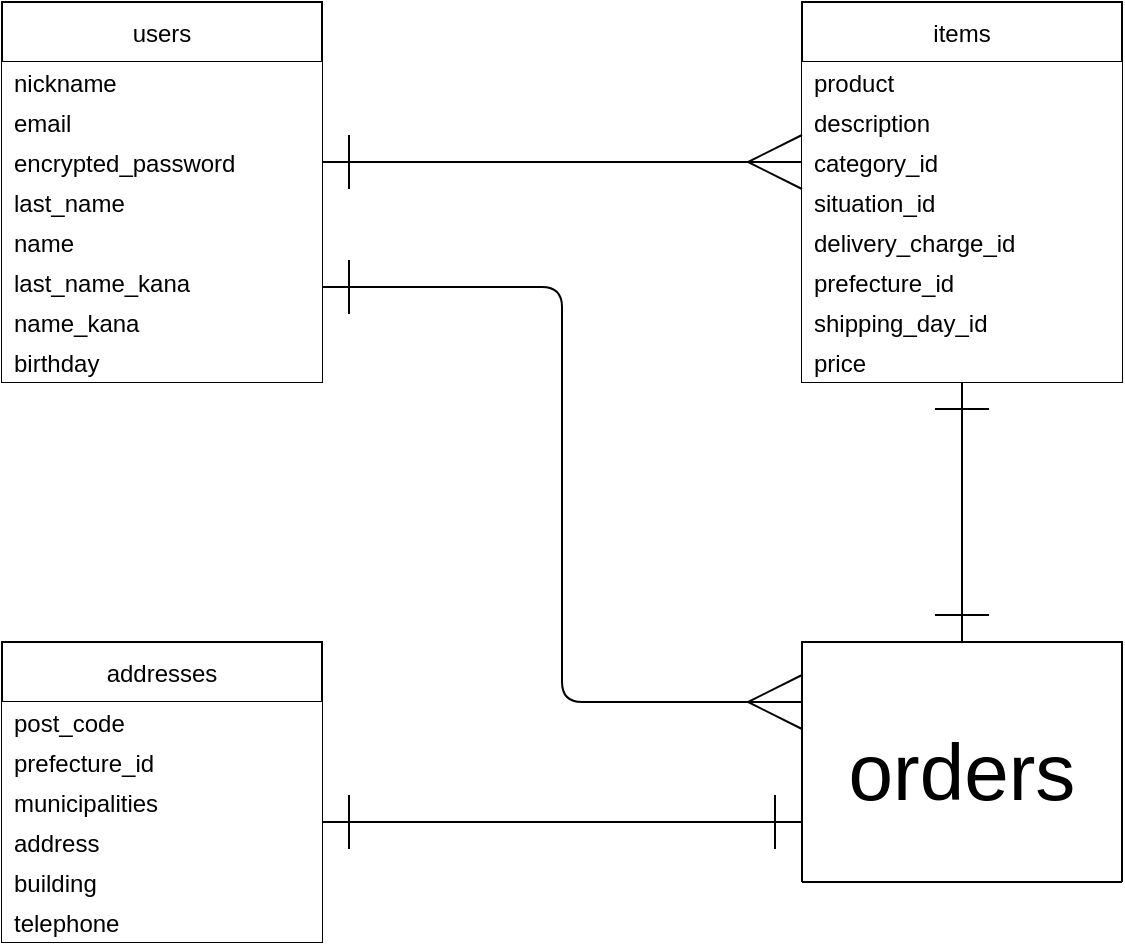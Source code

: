 <mxfile>
    <diagram id="wSBcJrNzLc8PCi10B_7c" name="ページ1">
        <mxGraphModel dx="659" dy="585" grid="1" gridSize="10" guides="1" tooltips="1" connect="1" arrows="1" fold="1" page="1" pageScale="1" pageWidth="827" pageHeight="1169" background="none" math="0" shadow="0">
            <root>
                <mxCell id="0"/>
                <mxCell id="1" parent="0"/>
                <mxCell id="6" value="users" style="swimlane;fontStyle=0;childLayout=stackLayout;horizontal=1;startSize=30;horizontalStack=0;resizeParent=1;resizeParentMax=0;resizeLast=0;collapsible=1;marginBottom=0;labelBorderColor=none;verticalAlign=middle;" parent="1" vertex="1">
                    <mxGeometry x="40" y="40" width="160" height="190" as="geometry"/>
                </mxCell>
                <mxCell id="8" value="nickname" style="text;strokeColor=none;fillColor=default;align=left;verticalAlign=middle;spacingLeft=4;spacingRight=4;overflow=hidden;points=[[0,0.5],[1,0.5]];portConstraint=eastwest;rotatable=0;labelBorderColor=none;" parent="6" vertex="1">
                    <mxGeometry y="30" width="160" height="20" as="geometry"/>
                </mxCell>
                <mxCell id="9" value="email" style="text;strokeColor=none;fillColor=default;align=left;verticalAlign=middle;spacingLeft=4;spacingRight=4;overflow=hidden;points=[[0,0.5],[1,0.5]];portConstraint=eastwest;rotatable=0;labelBorderColor=none;rounded=0;" parent="6" vertex="1">
                    <mxGeometry y="50" width="160" height="20" as="geometry"/>
                </mxCell>
                <mxCell id="10" value="encrypted_password" style="text;strokeColor=none;fillColor=default;align=left;verticalAlign=middle;spacingLeft=4;spacingRight=4;overflow=hidden;points=[[0,0.5],[1,0.5]];portConstraint=eastwest;rotatable=0;labelBorderColor=none;" parent="6" vertex="1">
                    <mxGeometry y="70" width="160" height="20" as="geometry"/>
                </mxCell>
                <mxCell id="12" value="last_name" style="text;strokeColor=none;fillColor=default;align=left;verticalAlign=middle;spacingLeft=4;spacingRight=4;overflow=hidden;points=[[0,0.5],[1,0.5]];portConstraint=eastwest;rotatable=0;labelBorderColor=none;" parent="6" vertex="1">
                    <mxGeometry y="90" width="160" height="20" as="geometry"/>
                </mxCell>
                <mxCell id="48" value="name" style="text;strokeColor=none;fillColor=default;align=left;verticalAlign=middle;spacingLeft=4;spacingRight=4;overflow=hidden;points=[[0,0.5],[1,0.5]];portConstraint=eastwest;rotatable=0;labelBorderColor=none;" parent="6" vertex="1">
                    <mxGeometry y="110" width="160" height="20" as="geometry"/>
                </mxCell>
                <mxCell id="49" value="last_name_kana" style="text;strokeColor=none;fillColor=default;align=left;verticalAlign=middle;spacingLeft=4;spacingRight=4;overflow=hidden;points=[[0,0.5],[1,0.5]];portConstraint=eastwest;rotatable=0;labelBorderColor=none;" parent="6" vertex="1">
                    <mxGeometry y="130" width="160" height="20" as="geometry"/>
                </mxCell>
                <mxCell id="14" value="name_kana" style="text;strokeColor=none;fillColor=default;align=left;verticalAlign=middle;spacingLeft=4;spacingRight=4;overflow=hidden;points=[[0,0.5],[1,0.5]];portConstraint=eastwest;rotatable=0;labelBorderColor=none;" parent="6" vertex="1">
                    <mxGeometry y="150" width="160" height="20" as="geometry"/>
                </mxCell>
                <mxCell id="15" value="birthday" style="text;strokeColor=none;fillColor=default;align=left;verticalAlign=middle;spacingLeft=4;spacingRight=4;overflow=hidden;points=[[0,0.5],[1,0.5]];portConstraint=eastwest;rotatable=0;labelBorderColor=none;" parent="6" vertex="1">
                    <mxGeometry y="170" width="160" height="20" as="geometry"/>
                </mxCell>
                <mxCell id="47" style="edgeStyle=none;html=1;exitX=0.5;exitY=1;exitDx=0;exitDy=0;entryX=0.5;entryY=0;entryDx=0;entryDy=0;endArrow=ERone;endFill=0;startArrow=ERone;startFill=0;endSize=25;startSize=25;" parent="1" source="17" target="28" edge="1">
                    <mxGeometry relative="1" as="geometry">
                        <mxPoint x="520" y="350" as="targetPoint"/>
                    </mxGeometry>
                </mxCell>
                <mxCell id="17" value="items" style="swimlane;fontStyle=0;childLayout=stackLayout;horizontal=1;startSize=30;horizontalStack=0;resizeParent=1;resizeParentMax=0;resizeLast=0;collapsible=1;marginBottom=0;labelBorderColor=none;verticalAlign=middle;" parent="1" vertex="1">
                    <mxGeometry x="440" y="40" width="160" height="190" as="geometry"/>
                </mxCell>
                <mxCell id="18" value="product" style="text;strokeColor=none;fillColor=default;align=left;verticalAlign=middle;spacingLeft=4;spacingRight=4;overflow=hidden;points=[[0,0.5],[1,0.5]];portConstraint=eastwest;rotatable=0;labelBorderColor=none;" parent="17" vertex="1">
                    <mxGeometry y="30" width="160" height="20" as="geometry"/>
                </mxCell>
                <mxCell id="19" value="description" style="text;strokeColor=none;fillColor=default;align=left;verticalAlign=middle;spacingLeft=4;spacingRight=4;overflow=hidden;points=[[0,0.5],[1,0.5]];portConstraint=eastwest;rotatable=0;labelBorderColor=none;rounded=0;" parent="17" vertex="1">
                    <mxGeometry y="50" width="160" height="20" as="geometry"/>
                </mxCell>
                <mxCell id="20" value="category_id" style="text;strokeColor=none;fillColor=default;align=left;verticalAlign=middle;spacingLeft=4;spacingRight=4;overflow=hidden;points=[[0,0.5],[1,0.5]];portConstraint=eastwest;rotatable=0;labelBorderColor=none;" parent="17" vertex="1">
                    <mxGeometry y="70" width="160" height="20" as="geometry"/>
                </mxCell>
                <mxCell id="21" value="situation_id" style="text;strokeColor=none;fillColor=default;align=left;verticalAlign=middle;spacingLeft=4;spacingRight=4;overflow=hidden;points=[[0,0.5],[1,0.5]];portConstraint=eastwest;rotatable=0;labelBorderColor=none;" parent="17" vertex="1">
                    <mxGeometry y="90" width="160" height="20" as="geometry"/>
                </mxCell>
                <mxCell id="22" value="delivery_charge_id" style="text;strokeColor=none;fillColor=default;align=left;verticalAlign=middle;spacingLeft=4;spacingRight=4;overflow=hidden;points=[[0,0.5],[1,0.5]];portConstraint=eastwest;rotatable=0;labelBorderColor=none;" parent="17" vertex="1">
                    <mxGeometry y="110" width="160" height="20" as="geometry"/>
                </mxCell>
                <mxCell id="23" value="prefecture_id" style="text;strokeColor=none;fillColor=default;align=left;verticalAlign=middle;spacingLeft=4;spacingRight=4;overflow=hidden;points=[[0,0.5],[1,0.5]];portConstraint=eastwest;rotatable=0;labelBorderColor=none;" parent="17" vertex="1">
                    <mxGeometry y="130" width="160" height="20" as="geometry"/>
                </mxCell>
                <mxCell id="24" value="shipping_day_id" style="text;strokeColor=none;fillColor=default;align=left;verticalAlign=middle;spacingLeft=4;spacingRight=4;overflow=hidden;points=[[0,0.5],[1,0.5]];portConstraint=eastwest;rotatable=0;labelBorderColor=none;" parent="17" vertex="1">
                    <mxGeometry y="150" width="160" height="20" as="geometry"/>
                </mxCell>
                <mxCell id="25" value="price" style="text;strokeColor=none;fillColor=default;align=left;verticalAlign=middle;spacingLeft=4;spacingRight=4;overflow=hidden;points=[[0,0.5],[1,0.5]];portConstraint=eastwest;rotatable=0;labelBorderColor=none;" parent="17" vertex="1">
                    <mxGeometry y="170" width="160" height="20" as="geometry"/>
                </mxCell>
                <mxCell id="28" value="orders" style="swimlane;fontStyle=0;childLayout=stackLayout;horizontal=1;startSize=120;horizontalStack=0;resizeParent=1;resizeParentMax=0;resizeLast=0;collapsible=1;marginBottom=0;labelBorderColor=none;verticalAlign=middle;fontSize=40;" parent="1" vertex="1">
                    <mxGeometry x="440" y="360" width="160" height="120" as="geometry"/>
                </mxCell>
                <mxCell id="39" value="" style="endArrow=ERmany;html=1;rounded=0;entryX=0;entryY=0.5;entryDx=0;entryDy=0;endFill=0;endSize=25;startSize=25;strokeColor=default;strokeWidth=1;startArrow=ERone;startFill=0;" parent="1" target="20" edge="1">
                    <mxGeometry relative="1" as="geometry">
                        <mxPoint x="200" y="120" as="sourcePoint"/>
                        <mxPoint x="360" y="120" as="targetPoint"/>
                    </mxGeometry>
                </mxCell>
                <mxCell id="50" value="addresses" style="swimlane;fontStyle=0;childLayout=stackLayout;horizontal=1;startSize=30;horizontalStack=0;resizeParent=1;resizeParentMax=0;resizeLast=0;collapsible=1;marginBottom=0;labelBorderColor=none;verticalAlign=middle;" parent="1" vertex="1">
                    <mxGeometry x="40" y="360" width="160" height="150" as="geometry"/>
                </mxCell>
                <mxCell id="55" value="post_code" style="text;strokeColor=none;fillColor=default;align=left;verticalAlign=middle;spacingLeft=4;spacingRight=4;overflow=hidden;points=[[0,0.5],[1,0.5]];portConstraint=eastwest;rotatable=0;labelBorderColor=none;" parent="50" vertex="1">
                    <mxGeometry y="30" width="160" height="20" as="geometry"/>
                </mxCell>
                <mxCell id="56" value="prefecture_id" style="text;strokeColor=none;fillColor=default;align=left;verticalAlign=middle;spacingLeft=4;spacingRight=4;overflow=hidden;points=[[0,0.5],[1,0.5]];portConstraint=eastwest;rotatable=0;labelBorderColor=none;" parent="50" vertex="1">
                    <mxGeometry y="50" width="160" height="20" as="geometry"/>
                </mxCell>
                <mxCell id="57" value="municipalities" style="text;strokeColor=none;fillColor=default;align=left;verticalAlign=middle;spacingLeft=4;spacingRight=4;overflow=hidden;points=[[0,0.5],[1,0.5]];portConstraint=eastwest;rotatable=0;labelBorderColor=none;" parent="50" vertex="1">
                    <mxGeometry y="70" width="160" height="20" as="geometry"/>
                </mxCell>
                <mxCell id="58" value="address" style="text;strokeColor=none;fillColor=default;align=left;verticalAlign=middle;spacingLeft=4;spacingRight=4;overflow=hidden;points=[[0,0.5],[1,0.5]];portConstraint=eastwest;rotatable=0;labelBorderColor=none;" parent="50" vertex="1">
                    <mxGeometry y="90" width="160" height="20" as="geometry"/>
                </mxCell>
                <mxCell id="59" value="building" style="text;strokeColor=none;fillColor=default;align=left;verticalAlign=middle;spacingLeft=4;spacingRight=4;overflow=hidden;points=[[0,0.5],[1,0.5]];portConstraint=eastwest;rotatable=0;labelBorderColor=none;" parent="50" vertex="1">
                    <mxGeometry y="110" width="160" height="20" as="geometry"/>
                </mxCell>
                <mxCell id="60" value="telephone" style="text;strokeColor=none;fillColor=default;align=left;verticalAlign=middle;spacingLeft=4;spacingRight=4;overflow=hidden;points=[[0,0.5],[1,0.5]];portConstraint=eastwest;rotatable=0;labelBorderColor=none;" parent="50" vertex="1">
                    <mxGeometry y="130" width="160" height="20" as="geometry"/>
                </mxCell>
                <mxCell id="69" value="" style="edgeStyle=elbowEdgeStyle;elbow=horizontal;endArrow=ERmany;html=1;startSize=25;endSize=25;exitX=1;exitY=0.75;exitDx=0;exitDy=0;endFill=0;startArrow=ERone;startFill=0;entryX=0;entryY=0.25;entryDx=0;entryDy=0;" parent="1" source="6" target="28" edge="1">
                    <mxGeometry width="50" height="50" relative="1" as="geometry">
                        <mxPoint x="260" y="330" as="sourcePoint"/>
                        <mxPoint x="440" y="420" as="targetPoint"/>
                        <Array as="points">
                            <mxPoint x="320" y="350"/>
                            <mxPoint x="320" y="310"/>
                            <mxPoint x="280" y="380"/>
                            <mxPoint x="280" y="300"/>
                        </Array>
                    </mxGeometry>
                </mxCell>
                <mxCell id="72" value="" style="endArrow=ERone;html=1;rounded=0;entryX=0;entryY=0.5;entryDx=0;entryDy=0;endFill=0;endSize=25;startSize=25;strokeColor=default;strokeWidth=1;startArrow=ERone;startFill=0;" parent="1" edge="1">
                    <mxGeometry relative="1" as="geometry">
                        <mxPoint x="200" y="450" as="sourcePoint"/>
                        <mxPoint x="440" y="450" as="targetPoint"/>
                    </mxGeometry>
                </mxCell>
            </root>
        </mxGraphModel>
    </diagram>
</mxfile>